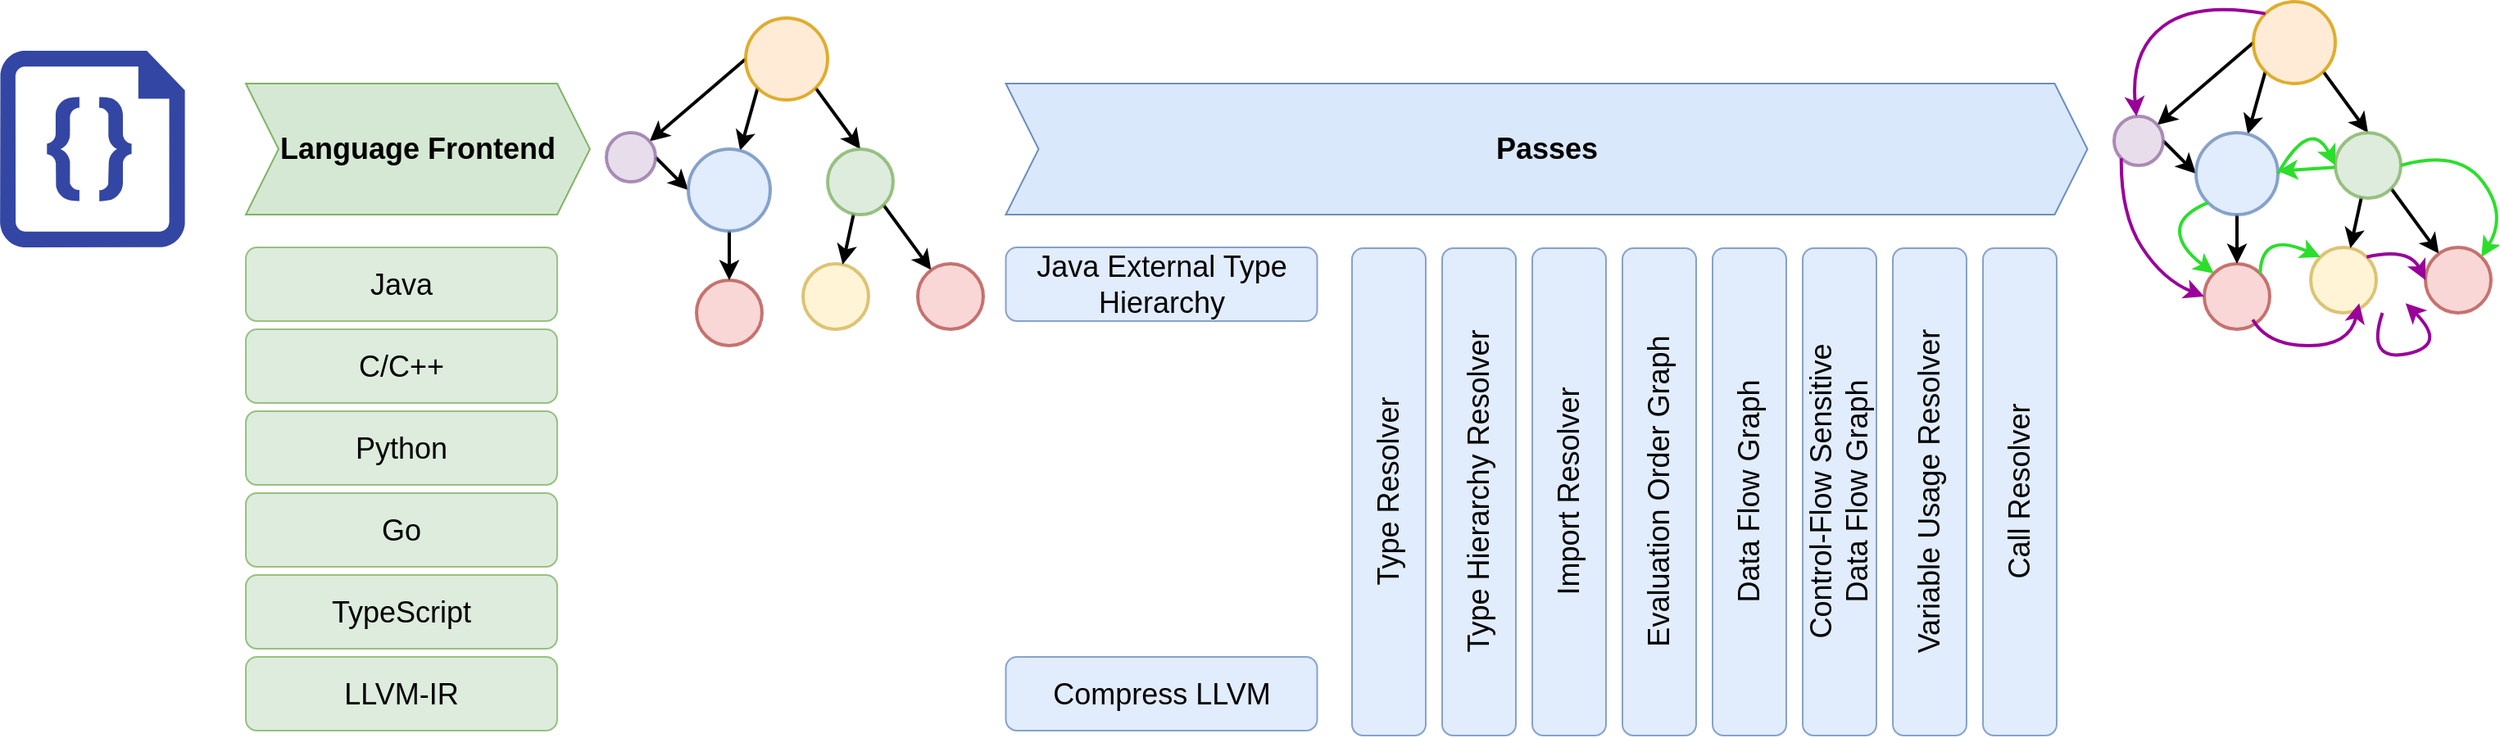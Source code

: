 <mxfile version="20.5.3" type="device"><diagram id="Z0YAflBHM_s1VhrlULr_" name="Page-1"><mxGraphModel dx="2779" dy="1133" grid="1" gridSize="10" guides="1" tooltips="1" connect="1" arrows="1" fold="1" page="1" pageScale="1" pageWidth="850" pageHeight="1100" math="0" shadow="0"><root><mxCell id="0"/><mxCell id="1" parent="0"/><mxCell id="ZCOIfXgAyzWs3JXAa6fL-1" value="&lt;font style=&quot;font-size: 18px;&quot;&gt;&lt;b&gt;Language Frontend&lt;/b&gt;&lt;/font&gt;" style="shape=step;perimeter=stepPerimeter;whiteSpace=wrap;html=1;fixedSize=1;fillColor=#d5e8d4;strokeColor=#82b366;" parent="1" vertex="1"><mxGeometry x="90" y="100" width="210" height="80" as="geometry"/></mxCell><mxCell id="ZCOIfXgAyzWs3JXAa6fL-2" value="&lt;font style=&quot;font-size: 18px;&quot;&gt;&lt;b&gt;Passes&lt;/b&gt;&lt;/font&gt;" style="shape=step;perimeter=stepPerimeter;whiteSpace=wrap;html=1;fixedSize=1;fillColor=#dae8fc;strokeColor=#6c8ebf;" parent="1" vertex="1"><mxGeometry x="553.75" y="100" width="660" height="80" as="geometry"/></mxCell><mxCell id="ZCOIfXgAyzWs3JXAa6fL-3" value="Java" style="rounded=1;whiteSpace=wrap;html=1;fontSize=18;fillColor=#d5e8d4;strokeColor=#82b366;opacity=80;" parent="1" vertex="1"><mxGeometry x="90" y="200" width="190" height="45" as="geometry"/></mxCell><mxCell id="ZCOIfXgAyzWs3JXAa6fL-4" value="&lt;div&gt;C/C++&lt;/div&gt;" style="rounded=1;whiteSpace=wrap;html=1;fontSize=18;fillColor=#d5e8d4;strokeColor=#82b366;opacity=80;" parent="1" vertex="1"><mxGeometry x="90" y="250" width="190" height="45" as="geometry"/></mxCell><mxCell id="ZCOIfXgAyzWs3JXAa6fL-5" value="Python" style="rounded=1;whiteSpace=wrap;html=1;fontSize=18;fillColor=#d5e8d4;strokeColor=#82b366;opacity=80;" parent="1" vertex="1"><mxGeometry x="90" y="300" width="190" height="45" as="geometry"/></mxCell><mxCell id="ZCOIfXgAyzWs3JXAa6fL-6" value="Go" style="rounded=1;whiteSpace=wrap;html=1;fontSize=18;fillColor=#d5e8d4;strokeColor=#82b366;opacity=80;" parent="1" vertex="1"><mxGeometry x="90" y="350" width="190" height="45" as="geometry"/></mxCell><mxCell id="ZCOIfXgAyzWs3JXAa6fL-8" value="TypeScript" style="rounded=1;whiteSpace=wrap;html=1;fontSize=18;fillColor=#d5e8d4;strokeColor=#82b366;opacity=80;" parent="1" vertex="1"><mxGeometry x="90" y="400" width="190" height="45" as="geometry"/></mxCell><mxCell id="ZCOIfXgAyzWs3JXAa6fL-9" value="LLVM-IR" style="rounded=1;whiteSpace=wrap;html=1;fontSize=18;fillColor=#d5e8d4;strokeColor=#82b366;opacity=80;" parent="1" vertex="1"><mxGeometry x="90" y="450" width="190" height="45" as="geometry"/></mxCell><mxCell id="ZCOIfXgAyzWs3JXAa6fL-10" value="Java External Type Hierarchy" style="rounded=1;whiteSpace=wrap;html=1;fontSize=18;fillColor=#dae8fc;strokeColor=#6c8ebf;opacity=80;" parent="1" vertex="1"><mxGeometry x="553.75" y="200" width="190" height="45" as="geometry"/></mxCell><mxCell id="ZCOIfXgAyzWs3JXAa6fL-11" value="Compress LLVM" style="rounded=1;whiteSpace=wrap;html=1;fontSize=18;fillColor=#dae8fc;strokeColor=#6c8ebf;opacity=80;" parent="1" vertex="1"><mxGeometry x="553.75" y="450" width="190" height="45" as="geometry"/></mxCell><mxCell id="ZCOIfXgAyzWs3JXAa6fL-12" value="&lt;div&gt;Type Resolver&lt;/div&gt;" style="rounded=1;whiteSpace=wrap;html=1;fontSize=18;rotation=-90;fillColor=#dae8fc;strokeColor=#6c8ebf;opacity=80;" parent="1" vertex="1"><mxGeometry x="638.75" y="326.75" width="297.5" height="45" as="geometry"/></mxCell><mxCell id="ZCOIfXgAyzWs3JXAa6fL-13" value="&lt;div&gt;Type Hierarchy Resolver&lt;/div&gt;" style="rounded=1;whiteSpace=wrap;html=1;fontSize=18;rotation=-90;fillColor=#dae8fc;strokeColor=#6c8ebf;opacity=80;" parent="1" vertex="1"><mxGeometry x="693.75" y="326.75" width="297.5" height="45" as="geometry"/></mxCell><mxCell id="ZCOIfXgAyzWs3JXAa6fL-14" value="Import Resolver" style="rounded=1;whiteSpace=wrap;html=1;fontSize=18;rotation=-90;fillColor=#dae8fc;strokeColor=#6c8ebf;opacity=80;" parent="1" vertex="1"><mxGeometry x="748.75" y="326.75" width="297.5" height="45" as="geometry"/></mxCell><mxCell id="ZCOIfXgAyzWs3JXAa6fL-15" value="&lt;div&gt;Evaluation Order Graph&lt;/div&gt;" style="rounded=1;whiteSpace=wrap;html=1;fontSize=18;rotation=-90;fillColor=#dae8fc;strokeColor=#6c8ebf;opacity=80;" parent="1" vertex="1"><mxGeometry x="803.75" y="326.75" width="297.5" height="45" as="geometry"/></mxCell><mxCell id="ZCOIfXgAyzWs3JXAa6fL-16" value="&lt;div&gt;Data Flow Graph&lt;/div&gt;" style="rounded=1;whiteSpace=wrap;html=1;fontSize=18;rotation=-90;fillColor=#dae8fc;strokeColor=#6c8ebf;opacity=80;" parent="1" vertex="1"><mxGeometry x="858.75" y="326.75" width="297.5" height="45" as="geometry"/></mxCell><mxCell id="ZCOIfXgAyzWs3JXAa6fL-17" value="&lt;div&gt;Control-Flow Sensitive &lt;br&gt;&lt;/div&gt;&lt;div&gt;Data Flow Graph&lt;/div&gt;" style="rounded=1;whiteSpace=wrap;html=1;fontSize=18;rotation=-90;fillColor=#dae8fc;strokeColor=#6c8ebf;opacity=80;" parent="1" vertex="1"><mxGeometry x="913.75" y="326.75" width="297.5" height="45" as="geometry"/></mxCell><mxCell id="ZCOIfXgAyzWs3JXAa6fL-18" value="&lt;div&gt;Variable Usage Resolver&lt;/div&gt;" style="rounded=1;whiteSpace=wrap;html=1;fontSize=18;rotation=-90;fillColor=#dae8fc;strokeColor=#6c8ebf;opacity=80;" parent="1" vertex="1"><mxGeometry x="968.75" y="326.75" width="297.5" height="45" as="geometry"/></mxCell><mxCell id="ZCOIfXgAyzWs3JXAa6fL-19" value="&lt;div&gt;Call Resolver&lt;br&gt;&lt;/div&gt;" style="rounded=1;whiteSpace=wrap;html=1;fontSize=18;rotation=-90;fillColor=#dae8fc;strokeColor=#6c8ebf;opacity=80;" parent="1" vertex="1"><mxGeometry x="1023.75" y="326.75" width="297.5" height="45" as="geometry"/></mxCell><mxCell id="8eXQewhOE_7Ki9HrS23d-8" style="rounded=0;orthogonalLoop=1;jettySize=auto;html=1;exitX=0;exitY=1;exitDx=0;exitDy=0;strokeWidth=2;" edge="1" parent="1" source="8eXQewhOE_7Ki9HrS23d-2" target="8eXQewhOE_7Ki9HrS23d-6"><mxGeometry relative="1" as="geometry"><mxPoint x="440" y="180" as="sourcePoint"/></mxGeometry></mxCell><mxCell id="8eXQewhOE_7Ki9HrS23d-9" style="edgeStyle=none;rounded=0;orthogonalLoop=1;jettySize=auto;html=1;exitX=1;exitY=1;exitDx=0;exitDy=0;entryX=0.5;entryY=0;entryDx=0;entryDy=0;strokeWidth=2;" edge="1" parent="1" source="8eXQewhOE_7Ki9HrS23d-2" target="8eXQewhOE_7Ki9HrS23d-7"><mxGeometry relative="1" as="geometry"/></mxCell><mxCell id="8eXQewhOE_7Ki9HrS23d-16" style="edgeStyle=none;rounded=0;orthogonalLoop=1;jettySize=auto;html=1;exitX=0;exitY=0.5;exitDx=0;exitDy=0;strokeWidth=2;" edge="1" parent="1" source="8eXQewhOE_7Ki9HrS23d-2" target="8eXQewhOE_7Ki9HrS23d-5"><mxGeometry relative="1" as="geometry"/></mxCell><mxCell id="8eXQewhOE_7Ki9HrS23d-2" value="" style="ellipse;whiteSpace=wrap;html=1;aspect=fixed;opacity=80;fillColor=#ffe6cc;strokeColor=#d79b00;strokeWidth=2;" vertex="1" parent="1"><mxGeometry x="395" y="60" width="50" height="50" as="geometry"/></mxCell><mxCell id="8eXQewhOE_7Ki9HrS23d-3" value="" style="ellipse;whiteSpace=wrap;html=1;aspect=fixed;opacity=80;fillColor=#fff2cc;strokeColor=#d6b656;strokeWidth=2;" vertex="1" parent="1"><mxGeometry x="430" y="210" width="40" height="40" as="geometry"/></mxCell><mxCell id="8eXQewhOE_7Ki9HrS23d-4" value="" style="ellipse;whiteSpace=wrap;html=1;aspect=fixed;opacity=80;fillColor=#f8cecc;strokeColor=#b85450;strokeWidth=2;" vertex="1" parent="1"><mxGeometry x="365" y="220" width="40" height="40" as="geometry"/></mxCell><mxCell id="8eXQewhOE_7Ki9HrS23d-17" style="edgeStyle=none;rounded=0;orthogonalLoop=1;jettySize=auto;html=1;exitX=1;exitY=0.5;exitDx=0;exitDy=0;entryX=0;entryY=0.5;entryDx=0;entryDy=0;strokeWidth=2;" edge="1" parent="1" source="8eXQewhOE_7Ki9HrS23d-5" target="8eXQewhOE_7Ki9HrS23d-6"><mxGeometry relative="1" as="geometry"><mxPoint x="350" y="170" as="targetPoint"/></mxGeometry></mxCell><mxCell id="8eXQewhOE_7Ki9HrS23d-5" value="" style="ellipse;whiteSpace=wrap;html=1;aspect=fixed;opacity=80;fillColor=#e1d5e7;strokeColor=#9673a6;strokeWidth=2;" vertex="1" parent="1"><mxGeometry x="310" y="130" width="30" height="30" as="geometry"/></mxCell><mxCell id="8eXQewhOE_7Ki9HrS23d-11" style="edgeStyle=none;rounded=0;orthogonalLoop=1;jettySize=auto;html=1;exitX=0.5;exitY=1;exitDx=0;exitDy=0;entryX=0.5;entryY=0;entryDx=0;entryDy=0;strokeWidth=2;" edge="1" parent="1" source="8eXQewhOE_7Ki9HrS23d-6" target="8eXQewhOE_7Ki9HrS23d-4"><mxGeometry relative="1" as="geometry"/></mxCell><mxCell id="8eXQewhOE_7Ki9HrS23d-6" value="" style="ellipse;whiteSpace=wrap;html=1;aspect=fixed;opacity=80;fillColor=#dae8fc;strokeColor=#6c8ebf;strokeWidth=2;" vertex="1" parent="1"><mxGeometry x="360" y="140" width="50" height="50" as="geometry"/></mxCell><mxCell id="8eXQewhOE_7Ki9HrS23d-14" style="edgeStyle=none;rounded=0;orthogonalLoop=1;jettySize=auto;html=1;strokeWidth=2;" edge="1" parent="1" source="8eXQewhOE_7Ki9HrS23d-7" target="8eXQewhOE_7Ki9HrS23d-3"><mxGeometry relative="1" as="geometry"/></mxCell><mxCell id="8eXQewhOE_7Ki9HrS23d-19" style="edgeStyle=none;rounded=0;orthogonalLoop=1;jettySize=auto;html=1;exitX=1;exitY=1;exitDx=0;exitDy=0;strokeWidth=2;" edge="1" parent="1" source="8eXQewhOE_7Ki9HrS23d-7" target="8eXQewhOE_7Ki9HrS23d-18"><mxGeometry relative="1" as="geometry"/></mxCell><mxCell id="8eXQewhOE_7Ki9HrS23d-7" value="" style="ellipse;whiteSpace=wrap;html=1;aspect=fixed;opacity=80;fillColor=#d5e8d4;strokeColor=#82b366;strokeWidth=2;" vertex="1" parent="1"><mxGeometry x="445" y="140" width="40" height="40" as="geometry"/></mxCell><mxCell id="8eXQewhOE_7Ki9HrS23d-18" value="" style="ellipse;whiteSpace=wrap;html=1;aspect=fixed;opacity=80;fillColor=#f8cecc;strokeColor=#b85450;strokeWidth=2;" vertex="1" parent="1"><mxGeometry x="500" y="210" width="40" height="40" as="geometry"/></mxCell><mxCell id="8eXQewhOE_7Ki9HrS23d-21" style="rounded=0;orthogonalLoop=1;jettySize=auto;html=1;exitX=0;exitY=1;exitDx=0;exitDy=0;strokeWidth=2;" edge="1" parent="1" source="8eXQewhOE_7Ki9HrS23d-24" target="8eXQewhOE_7Ki9HrS23d-30"><mxGeometry relative="1" as="geometry"><mxPoint x="1360" y="170" as="sourcePoint"/></mxGeometry></mxCell><mxCell id="8eXQewhOE_7Ki9HrS23d-22" style="edgeStyle=none;rounded=0;orthogonalLoop=1;jettySize=auto;html=1;exitX=1;exitY=1;exitDx=0;exitDy=0;entryX=0.5;entryY=0;entryDx=0;entryDy=0;strokeWidth=2;" edge="1" parent="1" source="8eXQewhOE_7Ki9HrS23d-24" target="8eXQewhOE_7Ki9HrS23d-33"><mxGeometry relative="1" as="geometry"/></mxCell><mxCell id="8eXQewhOE_7Ki9HrS23d-23" style="edgeStyle=none;rounded=0;orthogonalLoop=1;jettySize=auto;html=1;exitX=0;exitY=0.5;exitDx=0;exitDy=0;strokeWidth=2;" edge="1" parent="1" source="8eXQewhOE_7Ki9HrS23d-24" target="8eXQewhOE_7Ki9HrS23d-28"><mxGeometry relative="1" as="geometry"/></mxCell><mxCell id="8eXQewhOE_7Ki9HrS23d-24" value="" style="ellipse;whiteSpace=wrap;html=1;aspect=fixed;opacity=80;fillColor=#ffe6cc;strokeColor=#d79b00;strokeWidth=2;" vertex="1" parent="1"><mxGeometry x="1315" y="50" width="50" height="50" as="geometry"/></mxCell><mxCell id="8eXQewhOE_7Ki9HrS23d-25" value="" style="ellipse;whiteSpace=wrap;html=1;aspect=fixed;opacity=80;fillColor=#fff2cc;strokeColor=#d6b656;strokeWidth=2;" vertex="1" parent="1"><mxGeometry x="1350" y="200" width="40" height="40" as="geometry"/></mxCell><mxCell id="8eXQewhOE_7Ki9HrS23d-26" value="" style="ellipse;whiteSpace=wrap;html=1;aspect=fixed;opacity=80;fillColor=#f8cecc;strokeColor=#b85450;strokeWidth=2;" vertex="1" parent="1"><mxGeometry x="1285" y="210" width="40" height="40" as="geometry"/></mxCell><mxCell id="8eXQewhOE_7Ki9HrS23d-27" style="edgeStyle=none;rounded=0;orthogonalLoop=1;jettySize=auto;html=1;exitX=1;exitY=0.5;exitDx=0;exitDy=0;entryX=0;entryY=0.5;entryDx=0;entryDy=0;strokeWidth=2;" edge="1" parent="1" source="8eXQewhOE_7Ki9HrS23d-28" target="8eXQewhOE_7Ki9HrS23d-30"><mxGeometry relative="1" as="geometry"><mxPoint x="1270" y="160" as="targetPoint"/></mxGeometry></mxCell><mxCell id="8eXQewhOE_7Ki9HrS23d-28" value="" style="ellipse;whiteSpace=wrap;html=1;aspect=fixed;opacity=80;fillColor=#e1d5e7;strokeColor=#9673a6;strokeWidth=2;" vertex="1" parent="1"><mxGeometry x="1230" y="120" width="30" height="30" as="geometry"/></mxCell><mxCell id="8eXQewhOE_7Ki9HrS23d-29" style="edgeStyle=none;rounded=0;orthogonalLoop=1;jettySize=auto;html=1;exitX=0.5;exitY=1;exitDx=0;exitDy=0;entryX=0.5;entryY=0;entryDx=0;entryDy=0;strokeWidth=2;" edge="1" parent="1" source="8eXQewhOE_7Ki9HrS23d-30" target="8eXQewhOE_7Ki9HrS23d-26"><mxGeometry relative="1" as="geometry"/></mxCell><mxCell id="8eXQewhOE_7Ki9HrS23d-30" value="" style="ellipse;whiteSpace=wrap;html=1;aspect=fixed;opacity=80;fillColor=#dae8fc;strokeColor=#6c8ebf;strokeWidth=2;" vertex="1" parent="1"><mxGeometry x="1280" y="130" width="50" height="50" as="geometry"/></mxCell><mxCell id="8eXQewhOE_7Ki9HrS23d-31" style="edgeStyle=none;rounded=0;orthogonalLoop=1;jettySize=auto;html=1;strokeWidth=2;" edge="1" parent="1" source="8eXQewhOE_7Ki9HrS23d-33" target="8eXQewhOE_7Ki9HrS23d-25"><mxGeometry relative="1" as="geometry"/></mxCell><mxCell id="8eXQewhOE_7Ki9HrS23d-32" style="edgeStyle=none;rounded=0;orthogonalLoop=1;jettySize=auto;html=1;exitX=1;exitY=1;exitDx=0;exitDy=0;strokeWidth=2;" edge="1" parent="1" source="8eXQewhOE_7Ki9HrS23d-33" target="8eXQewhOE_7Ki9HrS23d-34"><mxGeometry relative="1" as="geometry"/></mxCell><mxCell id="8eXQewhOE_7Ki9HrS23d-42" value="" style="edgeStyle=none;rounded=0;orthogonalLoop=1;jettySize=auto;html=1;strokeColor=#2CDE2C;strokeWidth=2;" edge="1" parent="1" source="8eXQewhOE_7Ki9HrS23d-33" target="8eXQewhOE_7Ki9HrS23d-30"><mxGeometry relative="1" as="geometry"/></mxCell><mxCell id="8eXQewhOE_7Ki9HrS23d-33" value="" style="ellipse;whiteSpace=wrap;html=1;aspect=fixed;opacity=80;fillColor=#d5e8d4;strokeColor=#82b366;strokeWidth=2;" vertex="1" parent="1"><mxGeometry x="1365" y="130" width="40" height="40" as="geometry"/></mxCell><mxCell id="8eXQewhOE_7Ki9HrS23d-34" value="" style="ellipse;whiteSpace=wrap;html=1;aspect=fixed;opacity=80;fillColor=#f8cecc;strokeColor=#b85450;strokeWidth=2;" vertex="1" parent="1"><mxGeometry x="1420" y="200" width="40" height="40" as="geometry"/></mxCell><mxCell id="8eXQewhOE_7Ki9HrS23d-35" value="" style="curved=1;endArrow=classic;html=1;rounded=0;exitX=0;exitY=0;exitDx=0;exitDy=0;strokeColor=#990099;strokeWidth=2;" edge="1" parent="1" source="8eXQewhOE_7Ki9HrS23d-24" target="8eXQewhOE_7Ki9HrS23d-28"><mxGeometry width="50" height="50" relative="1" as="geometry"><mxPoint x="1180" y="380" as="sourcePoint"/><mxPoint x="1230" y="330" as="targetPoint"/><Array as="points"><mxPoint x="1280" y="50"/><mxPoint x="1240" y="80"/></Array></mxGeometry></mxCell><mxCell id="8eXQewhOE_7Ki9HrS23d-37" value="" style="curved=1;endArrow=classic;html=1;rounded=0;exitX=0;exitY=1;exitDx=0;exitDy=0;strokeColor=#990099;entryX=0;entryY=0.5;entryDx=0;entryDy=0;strokeWidth=2;" edge="1" parent="1" source="8eXQewhOE_7Ki9HrS23d-28" target="8eXQewhOE_7Ki9HrS23d-26"><mxGeometry width="50" height="50" relative="1" as="geometry"><mxPoint x="1342.322" y="77.322" as="sourcePoint"/><mxPoint x="1263.642" y="140.062" as="targetPoint"/><Array as="points"><mxPoint x="1234" y="180"/><mxPoint x="1260" y="220"/></Array></mxGeometry></mxCell><mxCell id="8eXQewhOE_7Ki9HrS23d-38" value="" style="curved=1;endArrow=classic;html=1;rounded=0;strokeColor=#990099;entryX=0;entryY=1;entryDx=0;entryDy=0;exitX=0;exitY=1;exitDx=0;exitDy=0;strokeWidth=2;" edge="1" parent="1"><mxGeometry width="50" height="50" relative="1" as="geometry"><mxPoint x="1314.608" y="244.142" as="sourcePoint"/><mxPoint x="1379.608" y="234.142" as="targetPoint"/><Array as="points"><mxPoint x="1323.75" y="260"/><mxPoint x="1373.75" y="260"/></Array></mxGeometry></mxCell><mxCell id="8eXQewhOE_7Ki9HrS23d-39" value="" style="curved=1;endArrow=classic;html=1;rounded=0;strokeColor=#990099;exitX=0.5;exitY=1;exitDx=0;exitDy=0;entryX=1;entryY=1;entryDx=0;entryDy=0;strokeWidth=2;" edge="1" parent="1"><mxGeometry width="50" height="50" relative="1" as="geometry"><mxPoint x="1393.75" y="240" as="sourcePoint"/><mxPoint x="1407.892" y="234.142" as="targetPoint"/><Array as="points"><mxPoint x="1383.75" y="270"/><mxPoint x="1433.75" y="260"/></Array></mxGeometry></mxCell><mxCell id="8eXQewhOE_7Ki9HrS23d-40" value="" style="curved=1;endArrow=classic;html=1;rounded=0;strokeColor=#990099;exitX=1;exitY=0;exitDx=0;exitDy=0;entryX=0;entryY=0.5;entryDx=0;entryDy=0;strokeWidth=2;" edge="1" parent="1" source="8eXQewhOE_7Ki9HrS23d-25" target="8eXQewhOE_7Ki9HrS23d-34"><mxGeometry width="50" height="50" relative="1" as="geometry"><mxPoint x="1180" y="380" as="sourcePoint"/><mxPoint x="1230" y="330" as="targetPoint"/><Array as="points"><mxPoint x="1410" y="200"/></Array></mxGeometry></mxCell><mxCell id="8eXQewhOE_7Ki9HrS23d-41" value="" style="curved=1;endArrow=classic;html=1;rounded=0;strokeColor=#2CDE2C;exitX=1;exitY=0.5;exitDx=0;exitDy=0;entryX=0;entryY=0.5;entryDx=0;entryDy=0;strokeWidth=2;" edge="1" parent="1" source="8eXQewhOE_7Ki9HrS23d-30" target="8eXQewhOE_7Ki9HrS23d-33"><mxGeometry width="50" height="50" relative="1" as="geometry"><mxPoint x="1180" y="380" as="sourcePoint"/><mxPoint x="1230" y="330" as="targetPoint"/><Array as="points"><mxPoint x="1350" y="120"/></Array></mxGeometry></mxCell><mxCell id="8eXQewhOE_7Ki9HrS23d-43" value="" style="curved=1;endArrow=classic;html=1;rounded=0;strokeColor=#2CDE2C;exitX=1;exitY=0.5;exitDx=0;exitDy=0;entryX=1;entryY=0;entryDx=0;entryDy=0;strokeWidth=2;" edge="1" parent="1" source="8eXQewhOE_7Ki9HrS23d-33" target="8eXQewhOE_7Ki9HrS23d-34"><mxGeometry width="50" height="50" relative="1" as="geometry"><mxPoint x="1180" y="350" as="sourcePoint"/><mxPoint x="1230" y="300" as="targetPoint"/><Array as="points"><mxPoint x="1440" y="140"/><mxPoint x="1470" y="180"/></Array></mxGeometry></mxCell><mxCell id="8eXQewhOE_7Ki9HrS23d-44" value="" style="curved=1;endArrow=classic;html=1;rounded=0;strokeColor=#2CDE2C;exitX=0;exitY=1;exitDx=0;exitDy=0;entryX=0;entryY=0;entryDx=0;entryDy=0;strokeWidth=2;" edge="1" parent="1" source="8eXQewhOE_7Ki9HrS23d-30" target="8eXQewhOE_7Ki9HrS23d-26"><mxGeometry width="50" height="50" relative="1" as="geometry"><mxPoint x="1180" y="350" as="sourcePoint"/><mxPoint x="1230" y="300" as="targetPoint"/><Array as="points"><mxPoint x="1270" y="180"/><mxPoint x="1270" y="200"/></Array></mxGeometry></mxCell><mxCell id="8eXQewhOE_7Ki9HrS23d-45" value="" style="curved=1;endArrow=classic;html=1;rounded=0;strokeColor=#2CDE2C;entryX=0;entryY=0;entryDx=0;entryDy=0;exitX=1;exitY=0;exitDx=0;exitDy=0;strokeWidth=2;" edge="1" parent="1" source="8eXQewhOE_7Ki9HrS23d-26" target="8eXQewhOE_7Ki9HrS23d-25"><mxGeometry width="50" height="50" relative="1" as="geometry"><mxPoint x="1180" y="350" as="sourcePoint"/><mxPoint x="1230" y="300" as="targetPoint"/><Array as="points"><mxPoint x="1320" y="190"/></Array></mxGeometry></mxCell><mxCell id="8eXQewhOE_7Ki9HrS23d-51" value="" style="sketch=0;aspect=fixed;pointerEvents=1;shadow=0;dashed=0;html=1;strokeColor=none;labelPosition=center;verticalLabelPosition=bottom;verticalAlign=top;align=center;fillColor=#00188D;shape=mxgraph.azure.code_file;strokeWidth=1;fontSize=7;opacity=80;" vertex="1" parent="1"><mxGeometry x="-60" y="80" width="112.8" height="120" as="geometry"/></mxCell></root></mxGraphModel></diagram></mxfile>